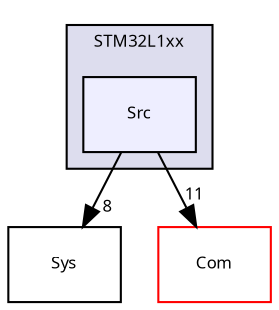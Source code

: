 digraph "Src/MCU/STM32L1xx/Src" {
  compound=true
  node [ fontsize="8", fontname="Sans"];
  edge [ labelfontsize="8", labelfontname="Sans"];
  subgraph clusterdir_294a5424d4b46d26909d992d3fff1653 {
    graph [ bgcolor="#ddddee", pencolor="black", label="STM32L1xx" fontname="Sans", fontsize="8", URL="dir_294a5424d4b46d26909d992d3fff1653.html"]
  dir_5ae6adbfa57977144829c98f83114dfa [shape=box, label="Src", style="filled", fillcolor="#eeeeff", pencolor="black", URL="dir_5ae6adbfa57977144829c98f83114dfa.html"];
  }
  dir_42aca7473bf52bff8354f08f6561c8f0 [shape=box label="Sys" URL="dir_42aca7473bf52bff8354f08f6561c8f0.html"];
  dir_bd6076192d431881978bb9a63bffcd65 [shape=box label="Com" fillcolor="white" style="filled" color="red" URL="dir_bd6076192d431881978bb9a63bffcd65.html"];
  dir_5ae6adbfa57977144829c98f83114dfa->dir_42aca7473bf52bff8354f08f6561c8f0 [headlabel="8", labeldistance=1.5 headhref="dir_000028_000029.html"];
  dir_5ae6adbfa57977144829c98f83114dfa->dir_bd6076192d431881978bb9a63bffcd65 [headlabel="11", labeldistance=1.5 headhref="dir_000028_000001.html"];
}
